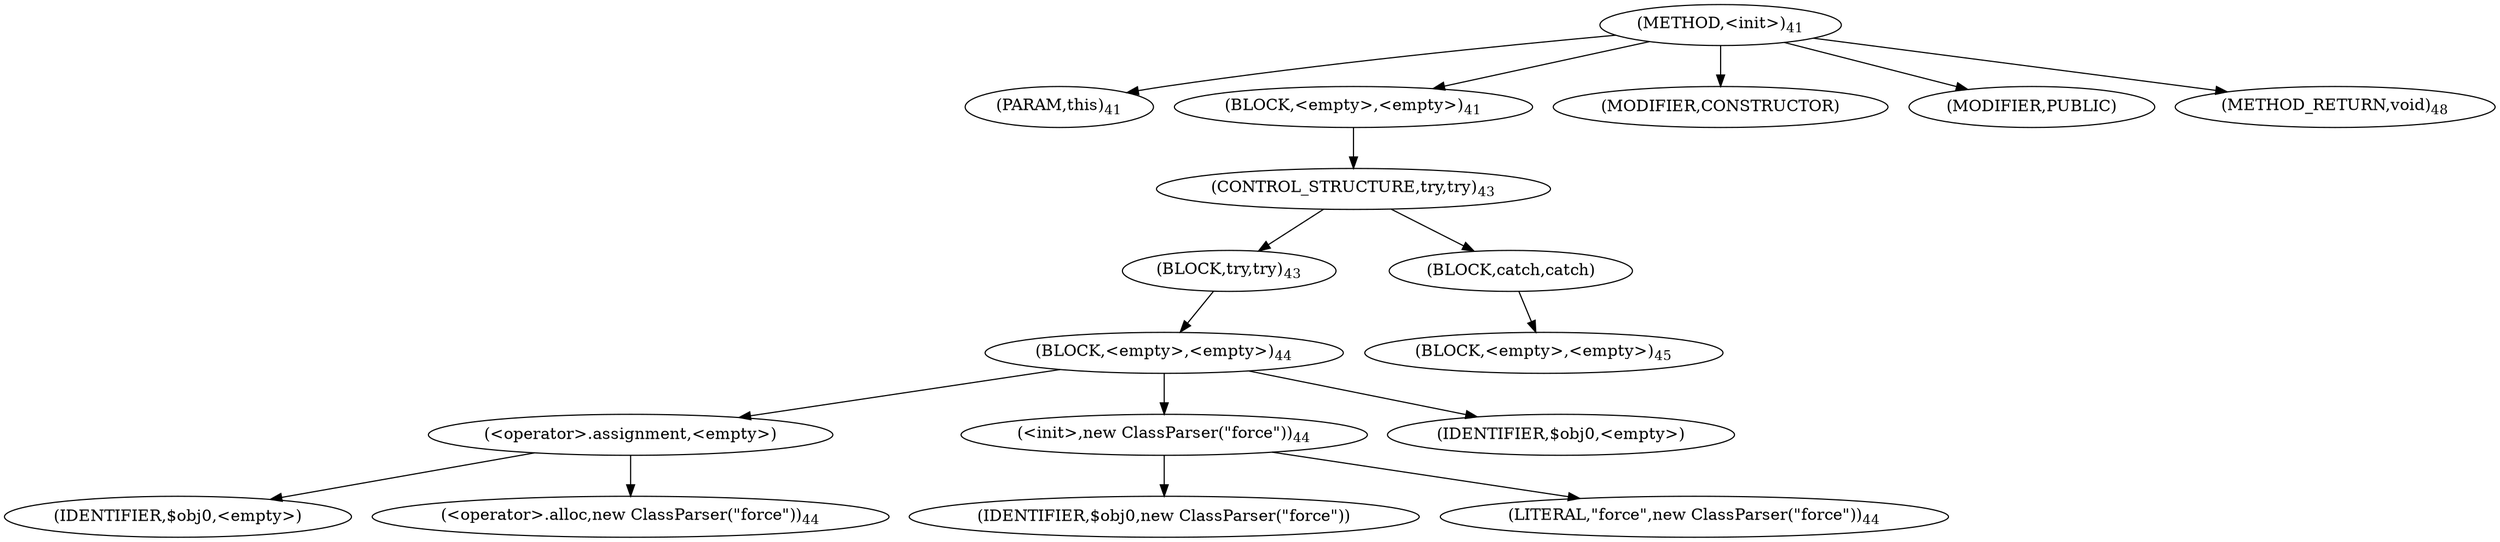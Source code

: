 digraph "&lt;init&gt;" {  
"22" [label = <(METHOD,&lt;init&gt;)<SUB>41</SUB>> ]
"23" [label = <(PARAM,this)<SUB>41</SUB>> ]
"24" [label = <(BLOCK,&lt;empty&gt;,&lt;empty&gt;)<SUB>41</SUB>> ]
"25" [label = <(CONTROL_STRUCTURE,try,try)<SUB>43</SUB>> ]
"26" [label = <(BLOCK,try,try)<SUB>43</SUB>> ]
"27" [label = <(BLOCK,&lt;empty&gt;,&lt;empty&gt;)<SUB>44</SUB>> ]
"28" [label = <(&lt;operator&gt;.assignment,&lt;empty&gt;)> ]
"29" [label = <(IDENTIFIER,$obj0,&lt;empty&gt;)> ]
"30" [label = <(&lt;operator&gt;.alloc,new ClassParser(&quot;force&quot;))<SUB>44</SUB>> ]
"31" [label = <(&lt;init&gt;,new ClassParser(&quot;force&quot;))<SUB>44</SUB>> ]
"32" [label = <(IDENTIFIER,$obj0,new ClassParser(&quot;force&quot;))> ]
"33" [label = <(LITERAL,&quot;force&quot;,new ClassParser(&quot;force&quot;))<SUB>44</SUB>> ]
"34" [label = <(IDENTIFIER,$obj0,&lt;empty&gt;)> ]
"35" [label = <(BLOCK,catch,catch)> ]
"36" [label = <(BLOCK,&lt;empty&gt;,&lt;empty&gt;)<SUB>45</SUB>> ]
"37" [label = <(MODIFIER,CONSTRUCTOR)> ]
"38" [label = <(MODIFIER,PUBLIC)> ]
"39" [label = <(METHOD_RETURN,void)<SUB>48</SUB>> ]
  "22" -> "23" 
  "22" -> "24" 
  "22" -> "37" 
  "22" -> "38" 
  "22" -> "39" 
  "24" -> "25" 
  "25" -> "26" 
  "25" -> "35" 
  "26" -> "27" 
  "27" -> "28" 
  "27" -> "31" 
  "27" -> "34" 
  "28" -> "29" 
  "28" -> "30" 
  "31" -> "32" 
  "31" -> "33" 
  "35" -> "36" 
}
